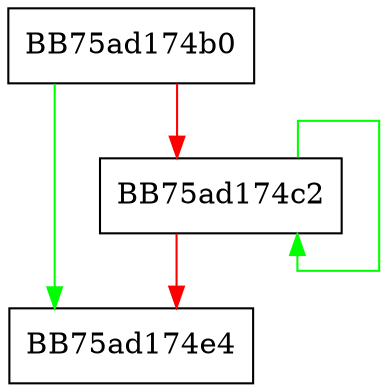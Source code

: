 digraph Decrypt {
  node [shape="box"];
  graph [splines=ortho];
  BB75ad174b0 -> BB75ad174e4 [color="green"];
  BB75ad174b0 -> BB75ad174c2 [color="red"];
  BB75ad174c2 -> BB75ad174c2 [color="green"];
  BB75ad174c2 -> BB75ad174e4 [color="red"];
}